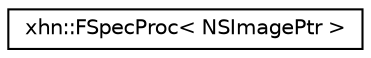 digraph "Graphical Class Hierarchy"
{
  edge [fontname="Helvetica",fontsize="10",labelfontname="Helvetica",labelfontsize="10"];
  node [fontname="Helvetica",fontsize="10",shape=record];
  rankdir="LR";
  Node1 [label="xhn::FSpecProc\< NSImagePtr \>",height=0.2,width=0.4,color="black", fillcolor="white", style="filled",URL="$structxhn_1_1_f_spec_proc.html"];
}

